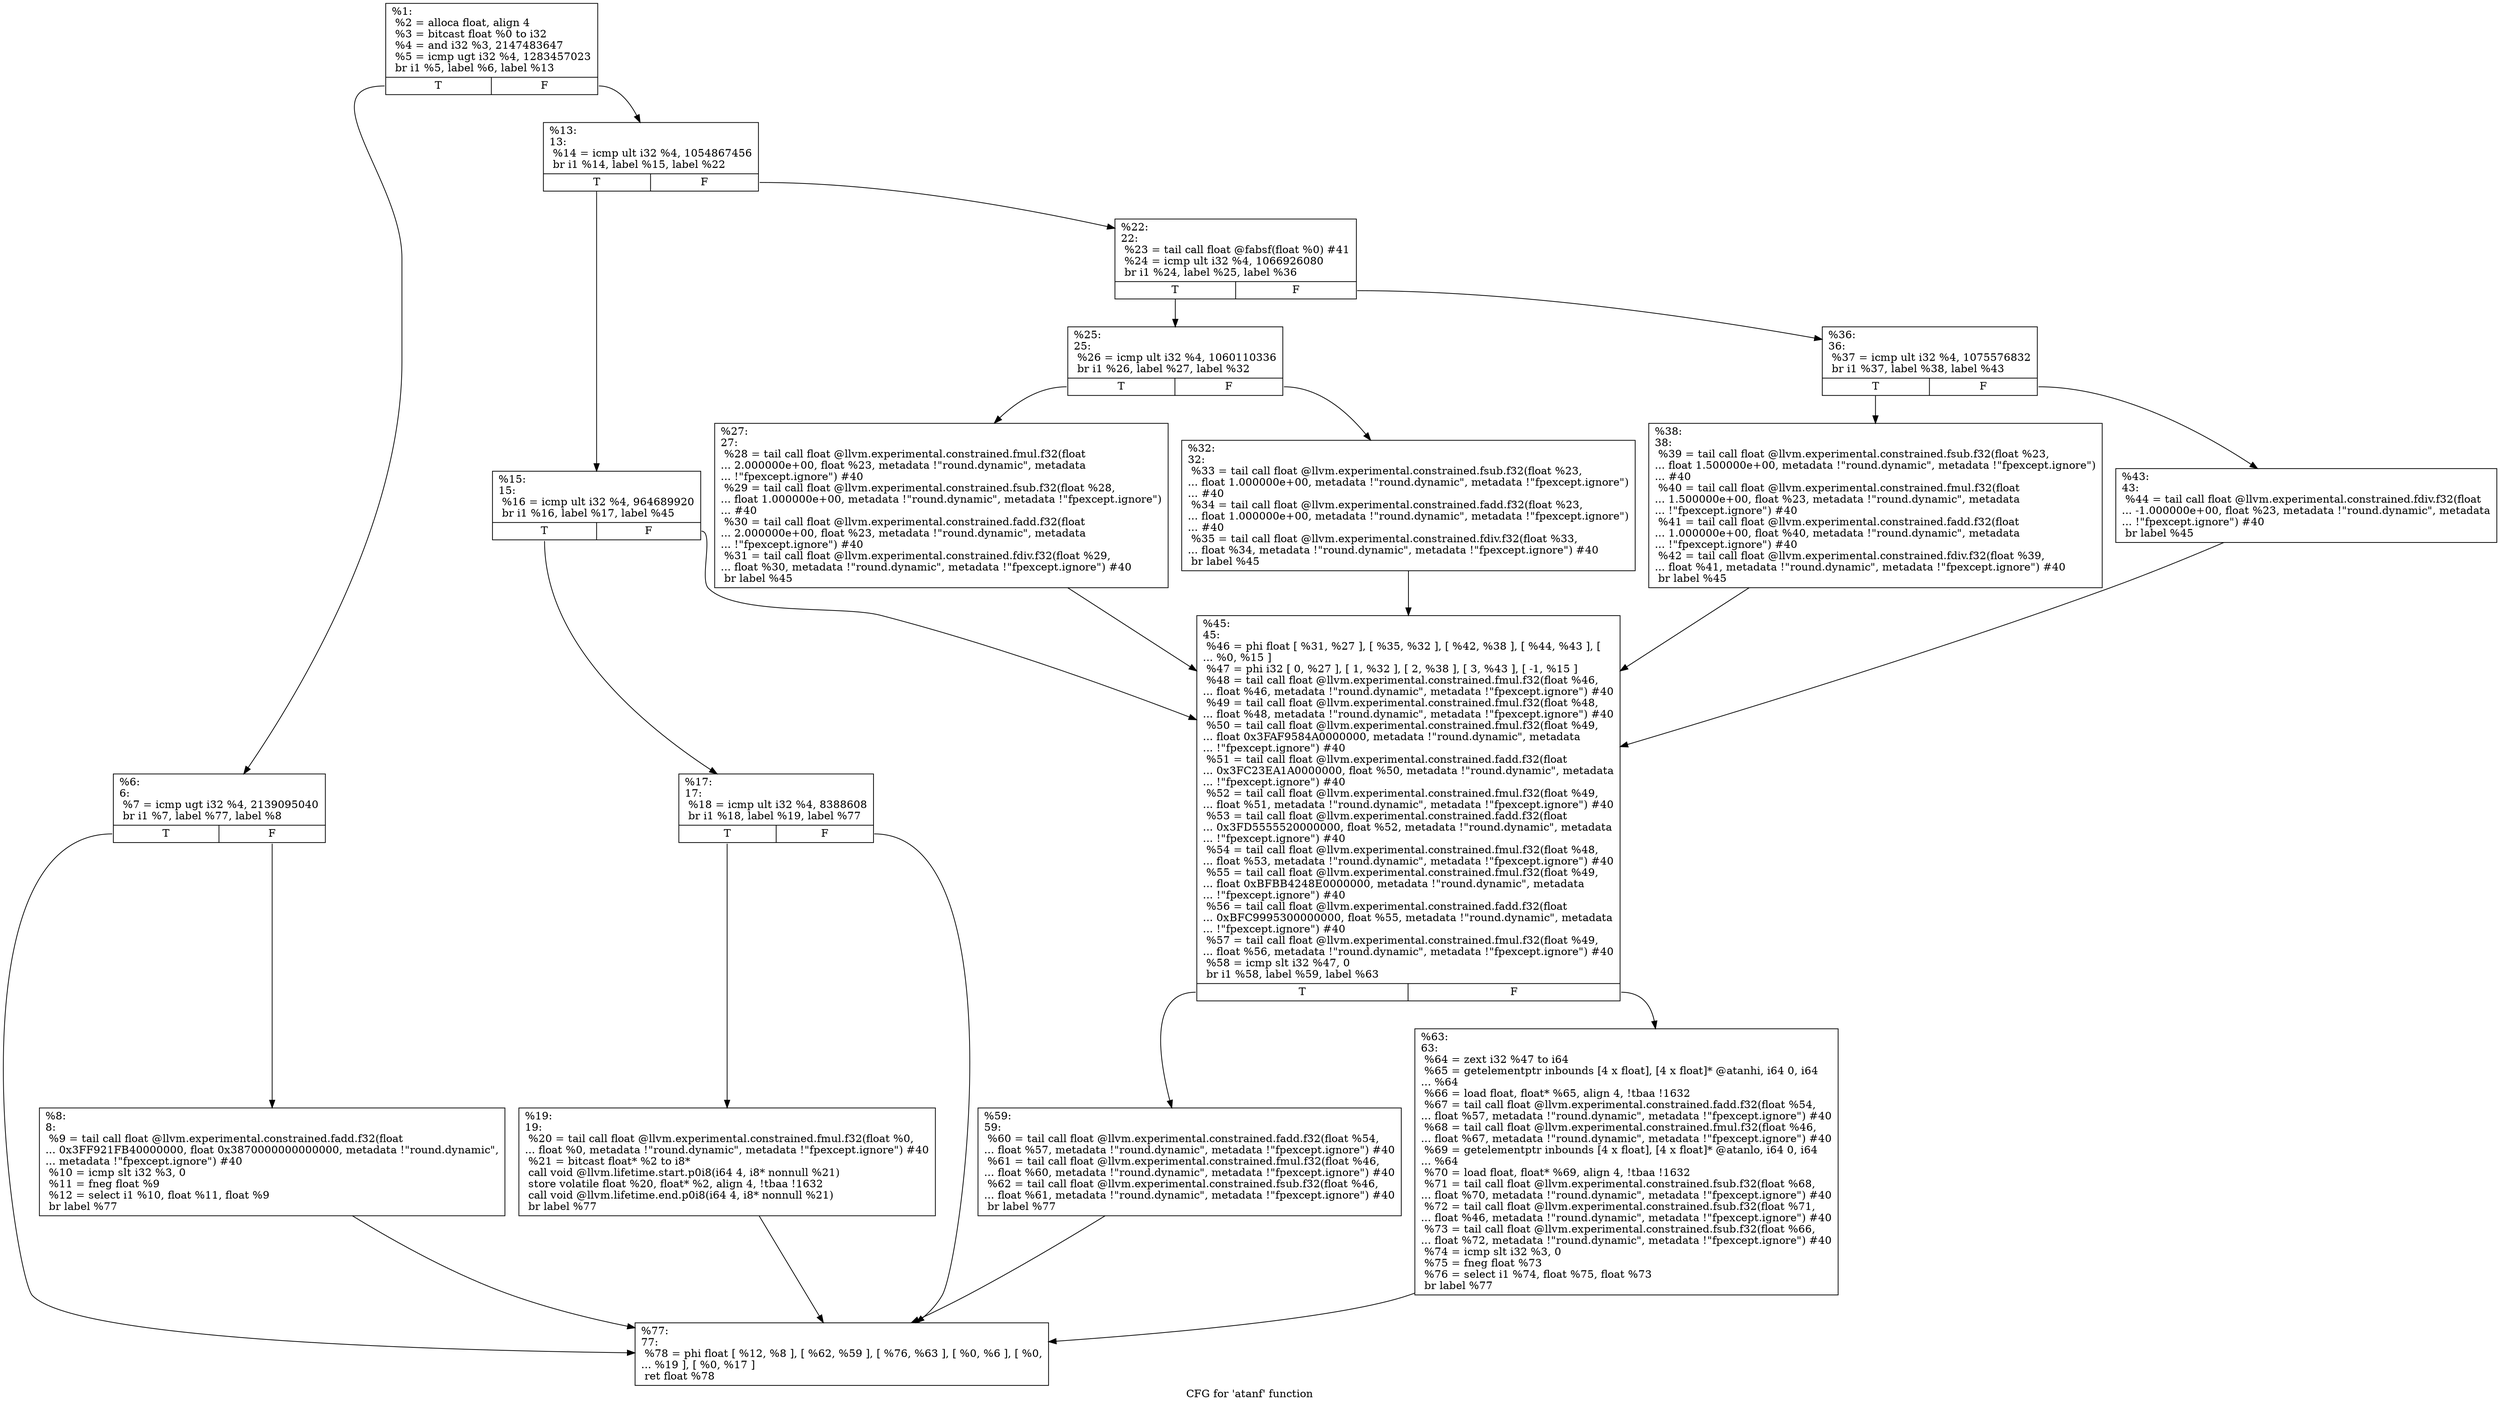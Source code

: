digraph "CFG for 'atanf' function" {
	label="CFG for 'atanf' function";

	Node0x1c295a0 [shape=record,label="{%1:\l  %2 = alloca float, align 4\l  %3 = bitcast float %0 to i32\l  %4 = and i32 %3, 2147483647\l  %5 = icmp ugt i32 %4, 1283457023\l  br i1 %5, label %6, label %13\l|{<s0>T|<s1>F}}"];
	Node0x1c295a0:s0 -> Node0x1c295f0;
	Node0x1c295a0:s1 -> Node0x1c29690;
	Node0x1c295f0 [shape=record,label="{%6:\l6:                                                \l  %7 = icmp ugt i32 %4, 2139095040\l  br i1 %7, label %77, label %8\l|{<s0>T|<s1>F}}"];
	Node0x1c295f0:s0 -> Node0x1c29af0;
	Node0x1c295f0:s1 -> Node0x1c29640;
	Node0x1c29640 [shape=record,label="{%8:\l8:                                                \l  %9 = tail call float @llvm.experimental.constrained.fadd.f32(float\l... 0x3FF921FB40000000, float 0x3870000000000000, metadata !\"round.dynamic\",\l... metadata !\"fpexcept.ignore\") #40\l  %10 = icmp slt i32 %3, 0\l  %11 = fneg float %9\l  %12 = select i1 %10, float %11, float %9\l  br label %77\l}"];
	Node0x1c29640 -> Node0x1c29af0;
	Node0x1c29690 [shape=record,label="{%13:\l13:                                               \l  %14 = icmp ult i32 %4, 1054867456\l  br i1 %14, label %15, label %22\l|{<s0>T|<s1>F}}"];
	Node0x1c29690:s0 -> Node0x1c296e0;
	Node0x1c29690:s1 -> Node0x1c297d0;
	Node0x1c296e0 [shape=record,label="{%15:\l15:                                               \l  %16 = icmp ult i32 %4, 964689920\l  br i1 %16, label %17, label %45\l|{<s0>T|<s1>F}}"];
	Node0x1c296e0:s0 -> Node0x1c29730;
	Node0x1c296e0:s1 -> Node0x1c29a00;
	Node0x1c29730 [shape=record,label="{%17:\l17:                                               \l  %18 = icmp ult i32 %4, 8388608\l  br i1 %18, label %19, label %77\l|{<s0>T|<s1>F}}"];
	Node0x1c29730:s0 -> Node0x1c29780;
	Node0x1c29730:s1 -> Node0x1c29af0;
	Node0x1c29780 [shape=record,label="{%19:\l19:                                               \l  %20 = tail call float @llvm.experimental.constrained.fmul.f32(float %0,\l... float %0, metadata !\"round.dynamic\", metadata !\"fpexcept.ignore\") #40\l  %21 = bitcast float* %2 to i8*\l  call void @llvm.lifetime.start.p0i8(i64 4, i8* nonnull %21)\l  store volatile float %20, float* %2, align 4, !tbaa !1632\l  call void @llvm.lifetime.end.p0i8(i64 4, i8* nonnull %21)\l  br label %77\l}"];
	Node0x1c29780 -> Node0x1c29af0;
	Node0x1c297d0 [shape=record,label="{%22:\l22:                                               \l  %23 = tail call float @fabsf(float %0) #41\l  %24 = icmp ult i32 %4, 1066926080\l  br i1 %24, label %25, label %36\l|{<s0>T|<s1>F}}"];
	Node0x1c297d0:s0 -> Node0x1c29820;
	Node0x1c297d0:s1 -> Node0x1c29910;
	Node0x1c29820 [shape=record,label="{%25:\l25:                                               \l  %26 = icmp ult i32 %4, 1060110336\l  br i1 %26, label %27, label %32\l|{<s0>T|<s1>F}}"];
	Node0x1c29820:s0 -> Node0x1c29870;
	Node0x1c29820:s1 -> Node0x1c298c0;
	Node0x1c29870 [shape=record,label="{%27:\l27:                                               \l  %28 = tail call float @llvm.experimental.constrained.fmul.f32(float\l... 2.000000e+00, float %23, metadata !\"round.dynamic\", metadata\l... !\"fpexcept.ignore\") #40\l  %29 = tail call float @llvm.experimental.constrained.fsub.f32(float %28,\l... float 1.000000e+00, metadata !\"round.dynamic\", metadata !\"fpexcept.ignore\")\l... #40\l  %30 = tail call float @llvm.experimental.constrained.fadd.f32(float\l... 2.000000e+00, float %23, metadata !\"round.dynamic\", metadata\l... !\"fpexcept.ignore\") #40\l  %31 = tail call float @llvm.experimental.constrained.fdiv.f32(float %29,\l... float %30, metadata !\"round.dynamic\", metadata !\"fpexcept.ignore\") #40\l  br label %45\l}"];
	Node0x1c29870 -> Node0x1c29a00;
	Node0x1c298c0 [shape=record,label="{%32:\l32:                                               \l  %33 = tail call float @llvm.experimental.constrained.fsub.f32(float %23,\l... float 1.000000e+00, metadata !\"round.dynamic\", metadata !\"fpexcept.ignore\")\l... #40\l  %34 = tail call float @llvm.experimental.constrained.fadd.f32(float %23,\l... float 1.000000e+00, metadata !\"round.dynamic\", metadata !\"fpexcept.ignore\")\l... #40\l  %35 = tail call float @llvm.experimental.constrained.fdiv.f32(float %33,\l... float %34, metadata !\"round.dynamic\", metadata !\"fpexcept.ignore\") #40\l  br label %45\l}"];
	Node0x1c298c0 -> Node0x1c29a00;
	Node0x1c29910 [shape=record,label="{%36:\l36:                                               \l  %37 = icmp ult i32 %4, 1075576832\l  br i1 %37, label %38, label %43\l|{<s0>T|<s1>F}}"];
	Node0x1c29910:s0 -> Node0x1c29960;
	Node0x1c29910:s1 -> Node0x1c299b0;
	Node0x1c29960 [shape=record,label="{%38:\l38:                                               \l  %39 = tail call float @llvm.experimental.constrained.fsub.f32(float %23,\l... float 1.500000e+00, metadata !\"round.dynamic\", metadata !\"fpexcept.ignore\")\l... #40\l  %40 = tail call float @llvm.experimental.constrained.fmul.f32(float\l... 1.500000e+00, float %23, metadata !\"round.dynamic\", metadata\l... !\"fpexcept.ignore\") #40\l  %41 = tail call float @llvm.experimental.constrained.fadd.f32(float\l... 1.000000e+00, float %40, metadata !\"round.dynamic\", metadata\l... !\"fpexcept.ignore\") #40\l  %42 = tail call float @llvm.experimental.constrained.fdiv.f32(float %39,\l... float %41, metadata !\"round.dynamic\", metadata !\"fpexcept.ignore\") #40\l  br label %45\l}"];
	Node0x1c29960 -> Node0x1c29a00;
	Node0x1c299b0 [shape=record,label="{%43:\l43:                                               \l  %44 = tail call float @llvm.experimental.constrained.fdiv.f32(float\l... -1.000000e+00, float %23, metadata !\"round.dynamic\", metadata\l... !\"fpexcept.ignore\") #40\l  br label %45\l}"];
	Node0x1c299b0 -> Node0x1c29a00;
	Node0x1c29a00 [shape=record,label="{%45:\l45:                                               \l  %46 = phi float [ %31, %27 ], [ %35, %32 ], [ %42, %38 ], [ %44, %43 ], [\l... %0, %15 ]\l  %47 = phi i32 [ 0, %27 ], [ 1, %32 ], [ 2, %38 ], [ 3, %43 ], [ -1, %15 ]\l  %48 = tail call float @llvm.experimental.constrained.fmul.f32(float %46,\l... float %46, metadata !\"round.dynamic\", metadata !\"fpexcept.ignore\") #40\l  %49 = tail call float @llvm.experimental.constrained.fmul.f32(float %48,\l... float %48, metadata !\"round.dynamic\", metadata !\"fpexcept.ignore\") #40\l  %50 = tail call float @llvm.experimental.constrained.fmul.f32(float %49,\l... float 0x3FAF9584A0000000, metadata !\"round.dynamic\", metadata\l... !\"fpexcept.ignore\") #40\l  %51 = tail call float @llvm.experimental.constrained.fadd.f32(float\l... 0x3FC23EA1A0000000, float %50, metadata !\"round.dynamic\", metadata\l... !\"fpexcept.ignore\") #40\l  %52 = tail call float @llvm.experimental.constrained.fmul.f32(float %49,\l... float %51, metadata !\"round.dynamic\", metadata !\"fpexcept.ignore\") #40\l  %53 = tail call float @llvm.experimental.constrained.fadd.f32(float\l... 0x3FD5555520000000, float %52, metadata !\"round.dynamic\", metadata\l... !\"fpexcept.ignore\") #40\l  %54 = tail call float @llvm.experimental.constrained.fmul.f32(float %48,\l... float %53, metadata !\"round.dynamic\", metadata !\"fpexcept.ignore\") #40\l  %55 = tail call float @llvm.experimental.constrained.fmul.f32(float %49,\l... float 0xBFBB4248E0000000, metadata !\"round.dynamic\", metadata\l... !\"fpexcept.ignore\") #40\l  %56 = tail call float @llvm.experimental.constrained.fadd.f32(float\l... 0xBFC9995300000000, float %55, metadata !\"round.dynamic\", metadata\l... !\"fpexcept.ignore\") #40\l  %57 = tail call float @llvm.experimental.constrained.fmul.f32(float %49,\l... float %56, metadata !\"round.dynamic\", metadata !\"fpexcept.ignore\") #40\l  %58 = icmp slt i32 %47, 0\l  br i1 %58, label %59, label %63\l|{<s0>T|<s1>F}}"];
	Node0x1c29a00:s0 -> Node0x1c29a50;
	Node0x1c29a00:s1 -> Node0x1c29aa0;
	Node0x1c29a50 [shape=record,label="{%59:\l59:                                               \l  %60 = tail call float @llvm.experimental.constrained.fadd.f32(float %54,\l... float %57, metadata !\"round.dynamic\", metadata !\"fpexcept.ignore\") #40\l  %61 = tail call float @llvm.experimental.constrained.fmul.f32(float %46,\l... float %60, metadata !\"round.dynamic\", metadata !\"fpexcept.ignore\") #40\l  %62 = tail call float @llvm.experimental.constrained.fsub.f32(float %46,\l... float %61, metadata !\"round.dynamic\", metadata !\"fpexcept.ignore\") #40\l  br label %77\l}"];
	Node0x1c29a50 -> Node0x1c29af0;
	Node0x1c29aa0 [shape=record,label="{%63:\l63:                                               \l  %64 = zext i32 %47 to i64\l  %65 = getelementptr inbounds [4 x float], [4 x float]* @atanhi, i64 0, i64\l... %64\l  %66 = load float, float* %65, align 4, !tbaa !1632\l  %67 = tail call float @llvm.experimental.constrained.fadd.f32(float %54,\l... float %57, metadata !\"round.dynamic\", metadata !\"fpexcept.ignore\") #40\l  %68 = tail call float @llvm.experimental.constrained.fmul.f32(float %46,\l... float %67, metadata !\"round.dynamic\", metadata !\"fpexcept.ignore\") #40\l  %69 = getelementptr inbounds [4 x float], [4 x float]* @atanlo, i64 0, i64\l... %64\l  %70 = load float, float* %69, align 4, !tbaa !1632\l  %71 = tail call float @llvm.experimental.constrained.fsub.f32(float %68,\l... float %70, metadata !\"round.dynamic\", metadata !\"fpexcept.ignore\") #40\l  %72 = tail call float @llvm.experimental.constrained.fsub.f32(float %71,\l... float %46, metadata !\"round.dynamic\", metadata !\"fpexcept.ignore\") #40\l  %73 = tail call float @llvm.experimental.constrained.fsub.f32(float %66,\l... float %72, metadata !\"round.dynamic\", metadata !\"fpexcept.ignore\") #40\l  %74 = icmp slt i32 %3, 0\l  %75 = fneg float %73\l  %76 = select i1 %74, float %75, float %73\l  br label %77\l}"];
	Node0x1c29aa0 -> Node0x1c29af0;
	Node0x1c29af0 [shape=record,label="{%77:\l77:                                               \l  %78 = phi float [ %12, %8 ], [ %62, %59 ], [ %76, %63 ], [ %0, %6 ], [ %0,\l... %19 ], [ %0, %17 ]\l  ret float %78\l}"];
}
